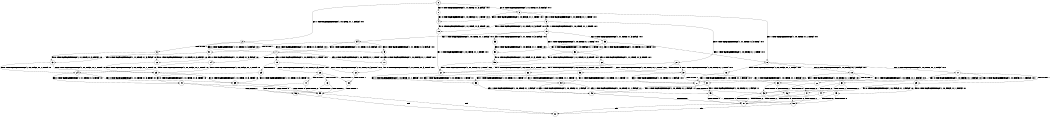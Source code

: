 digraph BCG {
size = "7, 10.5";
center = TRUE;
node [shape = circle];
0 [peripheries = 2];
0 -> 1 [label = "EX !0 !ATOMIC_EXCH_BRANCH (1, +1, TRUE, +1, 3, FALSE) !:0:1:"];
0 -> 2 [label = "EX !1 !ATOMIC_EXCH_BRANCH (1, +0, TRUE, +1, 1, FALSE) !:0:1:"];
0 -> 3 [label = "EX !0 !ATOMIC_EXCH_BRANCH (1, +1, TRUE, +1, 3, FALSE) !:0:1:"];
1 -> 4 [label = "EX !0 !ATOMIC_EXCH_BRANCH (1, +0, FALSE, +1, 1, TRUE) !:0:1:"];
2 -> 5 [label = "EX !0 !ATOMIC_EXCH_BRANCH (1, +1, TRUE, +1, 3, FALSE) !:0:1:"];
2 -> 6 [label = "TERMINATE !1"];
2 -> 7 [label = "EX !0 !ATOMIC_EXCH_BRANCH (1, +1, TRUE, +1, 3, FALSE) !:0:1:"];
3 -> 4 [label = "EX !0 !ATOMIC_EXCH_BRANCH (1, +0, FALSE, +1, 1, TRUE) !:0:1:"];
3 -> 8 [label = "EX !1 !ATOMIC_EXCH_BRANCH (1, +0, TRUE, +1, 1, TRUE) !:0:1:"];
3 -> 9 [label = "EX !0 !ATOMIC_EXCH_BRANCH (1, +0, FALSE, +1, 1, TRUE) !:0:1:"];
4 -> 10 [label = "EX !0 !ATOMIC_EXCH_BRANCH (1, +1, TRUE, +1, 3, TRUE) !:0:1:"];
5 -> 11 [label = "EX !0 !ATOMIC_EXCH_BRANCH (1, +0, FALSE, +1, 1, TRUE) !:0:1:"];
6 -> 12 [label = "EX !0 !ATOMIC_EXCH_BRANCH (1, +1, TRUE, +1, 3, FALSE) !:0:"];
6 -> 13 [label = "EX !0 !ATOMIC_EXCH_BRANCH (1, +1, TRUE, +1, 3, FALSE) !:0:"];
7 -> 11 [label = "EX !0 !ATOMIC_EXCH_BRANCH (1, +0, FALSE, +1, 1, TRUE) !:0:1:"];
7 -> 14 [label = "TERMINATE !1"];
7 -> 15 [label = "EX !0 !ATOMIC_EXCH_BRANCH (1, +0, FALSE, +1, 1, TRUE) !:0:1:"];
8 -> 16 [label = "EX !0 !ATOMIC_EXCH_BRANCH (1, +0, FALSE, +1, 1, FALSE) !:0:1:"];
8 -> 17 [label = "EX !1 !ATOMIC_EXCH_BRANCH (1, +0, TRUE, +1, 1, FALSE) !:0:1:"];
8 -> 18 [label = "EX !0 !ATOMIC_EXCH_BRANCH (1, +0, FALSE, +1, 1, FALSE) !:0:1:"];
9 -> 10 [label = "EX !0 !ATOMIC_EXCH_BRANCH (1, +1, TRUE, +1, 3, TRUE) !:0:1:"];
9 -> 19 [label = "EX !1 !ATOMIC_EXCH_BRANCH (1, +0, TRUE, +1, 1, TRUE) !:0:1:"];
9 -> 20 [label = "EX !0 !ATOMIC_EXCH_BRANCH (1, +1, TRUE, +1, 3, TRUE) !:0:1:"];
10 -> 21 [label = "EX !1 !ATOMIC_EXCH_BRANCH (1, +0, TRUE, +1, 1, TRUE) !:0:1:"];
11 -> 22 [label = "EX !0 !ATOMIC_EXCH_BRANCH (1, +1, TRUE, +1, 3, TRUE) !:0:1:"];
12 -> 23 [label = "EX !0 !ATOMIC_EXCH_BRANCH (1, +0, FALSE, +1, 1, TRUE) !:0:"];
13 -> 23 [label = "EX !0 !ATOMIC_EXCH_BRANCH (1, +0, FALSE, +1, 1, TRUE) !:0:"];
13 -> 24 [label = "EX !0 !ATOMIC_EXCH_BRANCH (1, +0, FALSE, +1, 1, TRUE) !:0:"];
14 -> 23 [label = "EX !0 !ATOMIC_EXCH_BRANCH (1, +0, FALSE, +1, 1, TRUE) !:0:"];
14 -> 24 [label = "EX !0 !ATOMIC_EXCH_BRANCH (1, +0, FALSE, +1, 1, TRUE) !:0:"];
15 -> 22 [label = "EX !0 !ATOMIC_EXCH_BRANCH (1, +1, TRUE, +1, 3, TRUE) !:0:1:"];
15 -> 25 [label = "TERMINATE !1"];
15 -> 26 [label = "EX !0 !ATOMIC_EXCH_BRANCH (1, +1, TRUE, +1, 3, TRUE) !:0:1:"];
16 -> 27 [label = "EX !1 !ATOMIC_EXCH_BRANCH (1, +0, TRUE, +1, 1, FALSE) !:0:1:"];
17 -> 28 [label = "EX !0 !ATOMIC_EXCH_BRANCH (1, +0, FALSE, +1, 1, FALSE) !:0:1:"];
17 -> 29 [label = "TERMINATE !1"];
17 -> 30 [label = "EX !0 !ATOMIC_EXCH_BRANCH (1, +0, FALSE, +1, 1, FALSE) !:0:1:"];
18 -> 27 [label = "EX !1 !ATOMIC_EXCH_BRANCH (1, +0, TRUE, +1, 1, FALSE) !:0:1:"];
18 -> 31 [label = "TERMINATE !0"];
18 -> 32 [label = "EX !1 !ATOMIC_EXCH_BRANCH (1, +0, TRUE, +1, 1, FALSE) !:0:1:"];
19 -> 33 [label = "EX !0 !ATOMIC_EXCH_BRANCH (1, +1, TRUE, +1, 3, FALSE) !:0:1:"];
19 -> 34 [label = "EX !1 !ATOMIC_EXCH_BRANCH (1, +0, TRUE, +1, 1, FALSE) !:0:1:"];
19 -> 35 [label = "EX !0 !ATOMIC_EXCH_BRANCH (1, +1, TRUE, +1, 3, FALSE) !:0:1:"];
20 -> 21 [label = "EX !1 !ATOMIC_EXCH_BRANCH (1, +0, TRUE, +1, 1, TRUE) !:0:1:"];
20 -> 36 [label = "TERMINATE !0"];
20 -> 37 [label = "EX !1 !ATOMIC_EXCH_BRANCH (1, +0, TRUE, +1, 1, TRUE) !:0:1:"];
21 -> 27 [label = "EX !1 !ATOMIC_EXCH_BRANCH (1, +0, TRUE, +1, 1, FALSE) !:0:1:"];
22 -> 38 [label = "TERMINATE !0"];
23 -> 39 [label = "EX !0 !ATOMIC_EXCH_BRANCH (1, +1, TRUE, +1, 3, TRUE) !:0:"];
24 -> 39 [label = "EX !0 !ATOMIC_EXCH_BRANCH (1, +1, TRUE, +1, 3, TRUE) !:0:"];
24 -> 40 [label = "EX !0 !ATOMIC_EXCH_BRANCH (1, +1, TRUE, +1, 3, TRUE) !:0:"];
25 -> 39 [label = "EX !0 !ATOMIC_EXCH_BRANCH (1, +1, TRUE, +1, 3, TRUE) !:0:"];
25 -> 40 [label = "EX !0 !ATOMIC_EXCH_BRANCH (1, +1, TRUE, +1, 3, TRUE) !:0:"];
26 -> 38 [label = "TERMINATE !0"];
26 -> 41 [label = "TERMINATE !1"];
26 -> 42 [label = "TERMINATE !0"];
27 -> 43 [label = "TERMINATE !0"];
28 -> 43 [label = "TERMINATE !0"];
29 -> 44 [label = "EX !0 !ATOMIC_EXCH_BRANCH (1, +0, FALSE, +1, 1, FALSE) !:0:"];
29 -> 45 [label = "EX !0 !ATOMIC_EXCH_BRANCH (1, +0, FALSE, +1, 1, FALSE) !:0:"];
30 -> 43 [label = "TERMINATE !0"];
30 -> 46 [label = "TERMINATE !1"];
30 -> 47 [label = "TERMINATE !0"];
31 -> 48 [label = "EX !1 !ATOMIC_EXCH_BRANCH (1, +0, TRUE, +1, 1, FALSE) !:1:"];
31 -> 49 [label = "EX !1 !ATOMIC_EXCH_BRANCH (1, +0, TRUE, +1, 1, FALSE) !:1:"];
32 -> 43 [label = "TERMINATE !0"];
32 -> 46 [label = "TERMINATE !1"];
32 -> 47 [label = "TERMINATE !0"];
33 -> 50 [label = "EX !0 !ATOMIC_EXCH_BRANCH (1, +0, FALSE, +1, 1, TRUE) !:0:1:"];
34 -> 5 [label = "EX !0 !ATOMIC_EXCH_BRANCH (1, +1, TRUE, +1, 3, FALSE) !:0:1:"];
34 -> 51 [label = "TERMINATE !1"];
34 -> 7 [label = "EX !0 !ATOMIC_EXCH_BRANCH (1, +1, TRUE, +1, 3, FALSE) !:0:1:"];
35 -> 50 [label = "EX !0 !ATOMIC_EXCH_BRANCH (1, +0, FALSE, +1, 1, TRUE) !:0:1:"];
35 -> 8 [label = "EX !1 !ATOMIC_EXCH_BRANCH (1, +0, TRUE, +1, 1, TRUE) !:0:1:"];
35 -> 52 [label = "EX !0 !ATOMIC_EXCH_BRANCH (1, +0, FALSE, +1, 1, TRUE) !:0:1:"];
36 -> 53 [label = "EX !1 !ATOMIC_EXCH_BRANCH (1, +0, TRUE, +1, 1, TRUE) !:1:"];
36 -> 54 [label = "EX !1 !ATOMIC_EXCH_BRANCH (1, +0, TRUE, +1, 1, TRUE) !:1:"];
37 -> 27 [label = "EX !1 !ATOMIC_EXCH_BRANCH (1, +0, TRUE, +1, 1, FALSE) !:0:1:"];
37 -> 31 [label = "TERMINATE !0"];
37 -> 32 [label = "EX !1 !ATOMIC_EXCH_BRANCH (1, +0, TRUE, +1, 1, FALSE) !:0:1:"];
38 -> 55 [label = "TERMINATE !1"];
39 -> 55 [label = "TERMINATE !0"];
40 -> 55 [label = "TERMINATE !0"];
40 -> 56 [label = "TERMINATE !0"];
41 -> 55 [label = "TERMINATE !0"];
41 -> 56 [label = "TERMINATE !0"];
42 -> 55 [label = "TERMINATE !1"];
42 -> 56 [label = "TERMINATE !1"];
43 -> 57 [label = "TERMINATE !1"];
44 -> 57 [label = "TERMINATE !0"];
45 -> 57 [label = "TERMINATE !0"];
45 -> 58 [label = "TERMINATE !0"];
46 -> 57 [label = "TERMINATE !0"];
46 -> 58 [label = "TERMINATE !0"];
47 -> 57 [label = "TERMINATE !1"];
47 -> 58 [label = "TERMINATE !1"];
48 -> 57 [label = "TERMINATE !1"];
49 -> 57 [label = "TERMINATE !1"];
49 -> 58 [label = "TERMINATE !1"];
50 -> 59 [label = "EX !0 !ATOMIC_EXCH_BRANCH (1, +1, TRUE, +1, 3, TRUE) !:0:1:"];
51 -> 12 [label = "EX !0 !ATOMIC_EXCH_BRANCH (1, +1, TRUE, +1, 3, FALSE) !:0:"];
51 -> 13 [label = "EX !0 !ATOMIC_EXCH_BRANCH (1, +1, TRUE, +1, 3, FALSE) !:0:"];
52 -> 59 [label = "EX !0 !ATOMIC_EXCH_BRANCH (1, +1, TRUE, +1, 3, TRUE) !:0:1:"];
52 -> 19 [label = "EX !1 !ATOMIC_EXCH_BRANCH (1, +0, TRUE, +1, 1, TRUE) !:0:1:"];
52 -> 60 [label = "EX !0 !ATOMIC_EXCH_BRANCH (1, +1, TRUE, +1, 3, TRUE) !:0:1:"];
53 -> 48 [label = "EX !1 !ATOMIC_EXCH_BRANCH (1, +0, TRUE, +1, 1, FALSE) !:1:"];
54 -> 48 [label = "EX !1 !ATOMIC_EXCH_BRANCH (1, +0, TRUE, +1, 1, FALSE) !:1:"];
54 -> 49 [label = "EX !1 !ATOMIC_EXCH_BRANCH (1, +0, TRUE, +1, 1, FALSE) !:1:"];
55 -> 61 [label = "exit"];
56 -> 61 [label = "exit"];
57 -> 61 [label = "exit"];
58 -> 61 [label = "exit"];
59 -> 21 [label = "EX !1 !ATOMIC_EXCH_BRANCH (1, +0, TRUE, +1, 1, TRUE) !:0:1:"];
60 -> 21 [label = "EX !1 !ATOMIC_EXCH_BRANCH (1, +0, TRUE, +1, 1, TRUE) !:0:1:"];
60 -> 62 [label = "TERMINATE !0"];
60 -> 37 [label = "EX !1 !ATOMIC_EXCH_BRANCH (1, +0, TRUE, +1, 1, TRUE) !:0:1:"];
62 -> 53 [label = "EX !1 !ATOMIC_EXCH_BRANCH (1, +0, TRUE, +1, 1, TRUE) !:1:"];
62 -> 54 [label = "EX !1 !ATOMIC_EXCH_BRANCH (1, +0, TRUE, +1, 1, TRUE) !:1:"];
}

